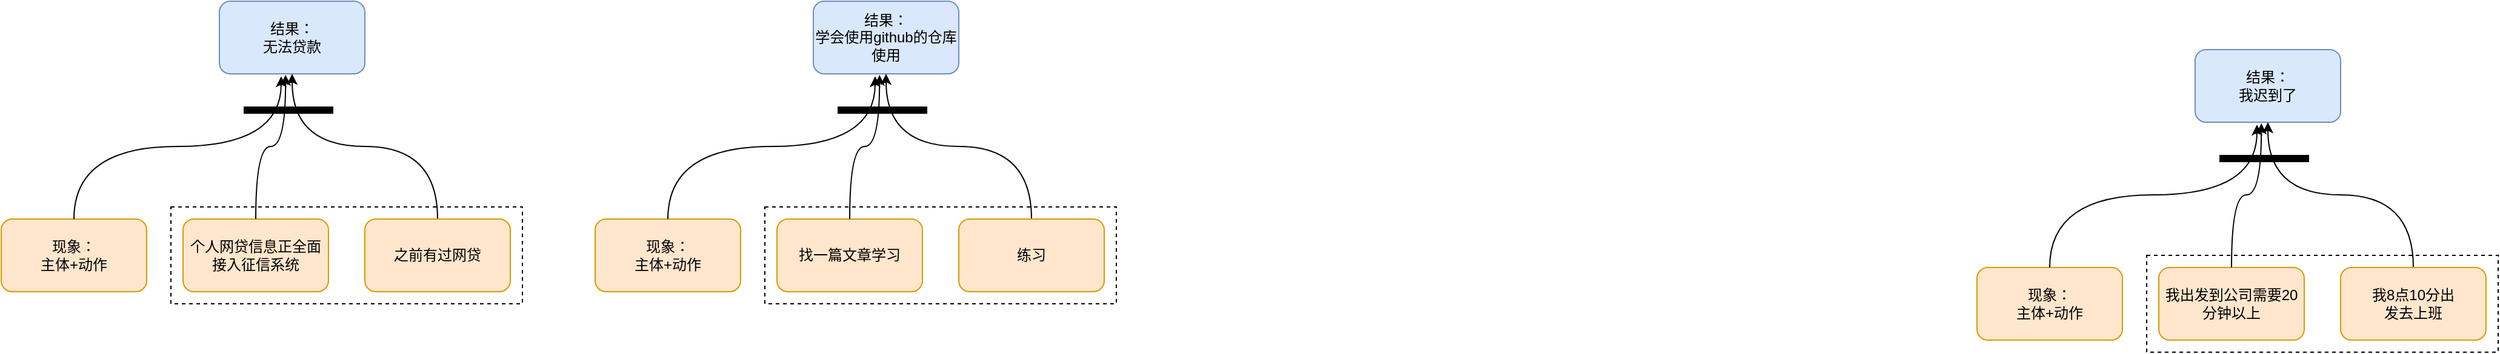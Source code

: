 <mxfile version="22.1.7" type="github">
  <diagram name="第 1 页" id="-YDZAZbOoPaihumaPKAI">
    <mxGraphModel dx="3437" dy="468" grid="1" gridSize="10" guides="1" tooltips="1" connect="1" arrows="1" fold="1" page="1" pageScale="1" pageWidth="827" pageHeight="1169" math="0" shadow="0">
      <root>
        <mxCell id="0" />
        <mxCell id="1" parent="0" />
        <mxCell id="W8f5LiiMpVAF6FN5ByhR-10" value="" style="rounded=0;whiteSpace=wrap;html=1;dashed=1;fillColor=none;" vertex="1" parent="1">
          <mxGeometry x="-1520" y="230" width="290" height="80" as="geometry" />
        </mxCell>
        <mxCell id="u0APZQ-0mrMtIYkuVcgC-2" value="&lt;div&gt;结果：&lt;/div&gt;&lt;div&gt;我迟到了&lt;br&gt;&lt;/div&gt;" style="rounded=1;whiteSpace=wrap;html=1;fillColor=#dae8fc;strokeColor=#6c8ebf;" parent="1" vertex="1">
          <mxGeometry x="150" y="100" width="120" height="60" as="geometry" />
        </mxCell>
        <mxCell id="u0APZQ-0mrMtIYkuVcgC-3" value="&lt;div&gt;现象：&lt;/div&gt;&lt;div&gt;主体+动作&lt;br&gt;&lt;/div&gt;" style="rounded=1;whiteSpace=wrap;html=1;fillColor=#ffe6cc;strokeColor=#d79b00;" parent="1" vertex="1">
          <mxGeometry x="-30" y="280" width="120" height="60" as="geometry" />
        </mxCell>
        <mxCell id="u0APZQ-0mrMtIYkuVcgC-6" style="edgeStyle=orthogonalEdgeStyle;rounded=0;orthogonalLoop=1;jettySize=auto;html=1;entryX=0.5;entryY=1;entryDx=0;entryDy=0;curved=1;" parent="1" source="u0APZQ-0mrMtIYkuVcgC-4" target="u0APZQ-0mrMtIYkuVcgC-2" edge="1">
          <mxGeometry relative="1" as="geometry">
            <mxPoint x="200" y="170" as="targetPoint" />
          </mxGeometry>
        </mxCell>
        <mxCell id="u0APZQ-0mrMtIYkuVcgC-4" value="&lt;div&gt;我8点10分出&lt;/div&gt;&lt;div&gt;发去上班&lt;/div&gt;" style="rounded=1;whiteSpace=wrap;html=1;fillColor=#ffe6cc;strokeColor=#d79b00;" parent="1" vertex="1">
          <mxGeometry x="270" y="280" width="120" height="60" as="geometry" />
        </mxCell>
        <mxCell id="u0APZQ-0mrMtIYkuVcgC-5" style="edgeStyle=orthogonalEdgeStyle;rounded=0;orthogonalLoop=1;jettySize=auto;html=1;entryX=0.425;entryY=1.033;entryDx=0;entryDy=0;entryPerimeter=0;curved=1;exitX=0.5;exitY=0;exitDx=0;exitDy=0;" parent="1" source="u0APZQ-0mrMtIYkuVcgC-3" target="u0APZQ-0mrMtIYkuVcgC-2" edge="1">
          <mxGeometry relative="1" as="geometry" />
        </mxCell>
        <mxCell id="u0APZQ-0mrMtIYkuVcgC-7" value="" style="endArrow=none;html=1;rounded=0;strokeWidth=6;" parent="1" edge="1">
          <mxGeometry width="50" height="50" relative="1" as="geometry">
            <mxPoint x="170" y="190" as="sourcePoint" />
            <mxPoint x="244" y="190" as="targetPoint" />
          </mxGeometry>
        </mxCell>
        <mxCell id="u0APZQ-0mrMtIYkuVcgC-8" value="我出发到公司需要20分钟以上" style="rounded=1;whiteSpace=wrap;html=1;fillColor=#ffe6cc;strokeColor=#d79b00;" parent="1" vertex="1">
          <mxGeometry x="120" y="280" width="120" height="60" as="geometry" />
        </mxCell>
        <mxCell id="u0APZQ-0mrMtIYkuVcgC-9" style="edgeStyle=orthogonalEdgeStyle;rounded=0;orthogonalLoop=1;jettySize=auto;html=1;entryX=0.455;entryY=1.014;entryDx=0;entryDy=0;entryPerimeter=0;curved=1;" parent="1" source="u0APZQ-0mrMtIYkuVcgC-8" target="u0APZQ-0mrMtIYkuVcgC-2" edge="1">
          <mxGeometry relative="1" as="geometry" />
        </mxCell>
        <mxCell id="u0APZQ-0mrMtIYkuVcgC-10" value="" style="rounded=0;whiteSpace=wrap;html=1;dashed=1;fillColor=none;" parent="1" vertex="1">
          <mxGeometry x="110" y="270" width="290" height="80" as="geometry" />
        </mxCell>
        <mxCell id="W8f5LiiMpVAF6FN5ByhR-2" value="&lt;div&gt;结果：&lt;/div&gt;&lt;div&gt;无法贷款&lt;br&gt;&lt;/div&gt;" style="rounded=1;whiteSpace=wrap;html=1;fillColor=#dae8fc;strokeColor=#6c8ebf;" vertex="1" parent="1">
          <mxGeometry x="-1480" y="60" width="120" height="60" as="geometry" />
        </mxCell>
        <mxCell id="W8f5LiiMpVAF6FN5ByhR-3" value="&lt;div&gt;现象：&lt;/div&gt;&lt;div&gt;主体+动作&lt;br&gt;&lt;/div&gt;" style="rounded=1;whiteSpace=wrap;html=1;fillColor=#ffe6cc;strokeColor=#d79b00;" vertex="1" parent="1">
          <mxGeometry x="-1660" y="240" width="120" height="60" as="geometry" />
        </mxCell>
        <mxCell id="W8f5LiiMpVAF6FN5ByhR-4" style="edgeStyle=orthogonalEdgeStyle;rounded=0;orthogonalLoop=1;jettySize=auto;html=1;entryX=0.5;entryY=1;entryDx=0;entryDy=0;curved=1;" edge="1" parent="1" source="W8f5LiiMpVAF6FN5ByhR-5" target="W8f5LiiMpVAF6FN5ByhR-2">
          <mxGeometry relative="1" as="geometry">
            <mxPoint x="-1430" y="130" as="targetPoint" />
          </mxGeometry>
        </mxCell>
        <mxCell id="W8f5LiiMpVAF6FN5ByhR-5" value="之前有过网贷" style="rounded=1;whiteSpace=wrap;html=1;fillColor=#ffe6cc;strokeColor=#d79b00;" vertex="1" parent="1">
          <mxGeometry x="-1360" y="240" width="120" height="60" as="geometry" />
        </mxCell>
        <mxCell id="W8f5LiiMpVAF6FN5ByhR-6" style="edgeStyle=orthogonalEdgeStyle;rounded=0;orthogonalLoop=1;jettySize=auto;html=1;entryX=0.425;entryY=1.033;entryDx=0;entryDy=0;entryPerimeter=0;curved=1;exitX=0.5;exitY=0;exitDx=0;exitDy=0;" edge="1" parent="1" source="W8f5LiiMpVAF6FN5ByhR-3" target="W8f5LiiMpVAF6FN5ByhR-2">
          <mxGeometry relative="1" as="geometry" />
        </mxCell>
        <mxCell id="W8f5LiiMpVAF6FN5ByhR-7" value="" style="endArrow=none;html=1;rounded=0;strokeWidth=6;" edge="1" parent="1">
          <mxGeometry width="50" height="50" relative="1" as="geometry">
            <mxPoint x="-1460" y="150" as="sourcePoint" />
            <mxPoint x="-1386" y="150" as="targetPoint" />
          </mxGeometry>
        </mxCell>
        <mxCell id="W8f5LiiMpVAF6FN5ByhR-8" value="个人网贷信息正全面接入征信系统" style="rounded=1;whiteSpace=wrap;html=1;fillColor=#ffe6cc;strokeColor=#d79b00;" vertex="1" parent="1">
          <mxGeometry x="-1510" y="240" width="120" height="60" as="geometry" />
        </mxCell>
        <mxCell id="W8f5LiiMpVAF6FN5ByhR-9" style="edgeStyle=orthogonalEdgeStyle;rounded=0;orthogonalLoop=1;jettySize=auto;html=1;entryX=0.455;entryY=1.014;entryDx=0;entryDy=0;entryPerimeter=0;curved=1;" edge="1" parent="1" source="W8f5LiiMpVAF6FN5ByhR-8" target="W8f5LiiMpVAF6FN5ByhR-2">
          <mxGeometry relative="1" as="geometry" />
        </mxCell>
        <mxCell id="W8f5LiiMpVAF6FN5ByhR-11" value="" style="rounded=0;whiteSpace=wrap;html=1;dashed=1;fillColor=none;" vertex="1" parent="1">
          <mxGeometry x="-1030" y="230" width="290" height="80" as="geometry" />
        </mxCell>
        <mxCell id="W8f5LiiMpVAF6FN5ByhR-12" value="&lt;div&gt;结果：&lt;/div&gt;&lt;div&gt;学会使用github的仓库使用&lt;br&gt;&lt;/div&gt;" style="rounded=1;whiteSpace=wrap;html=1;fillColor=#dae8fc;strokeColor=#6c8ebf;" vertex="1" parent="1">
          <mxGeometry x="-990" y="60" width="120" height="60" as="geometry" />
        </mxCell>
        <mxCell id="W8f5LiiMpVAF6FN5ByhR-13" value="&lt;div&gt;现象：&lt;/div&gt;&lt;div&gt;主体+动作&lt;br&gt;&lt;/div&gt;" style="rounded=1;whiteSpace=wrap;html=1;fillColor=#ffe6cc;strokeColor=#d79b00;" vertex="1" parent="1">
          <mxGeometry x="-1170" y="240" width="120" height="60" as="geometry" />
        </mxCell>
        <mxCell id="W8f5LiiMpVAF6FN5ByhR-14" style="edgeStyle=orthogonalEdgeStyle;rounded=0;orthogonalLoop=1;jettySize=auto;html=1;entryX=0.5;entryY=1;entryDx=0;entryDy=0;curved=1;" edge="1" parent="1" source="W8f5LiiMpVAF6FN5ByhR-15" target="W8f5LiiMpVAF6FN5ByhR-12">
          <mxGeometry relative="1" as="geometry">
            <mxPoint x="-940" y="130" as="targetPoint" />
          </mxGeometry>
        </mxCell>
        <mxCell id="W8f5LiiMpVAF6FN5ByhR-15" value="练习" style="rounded=1;whiteSpace=wrap;html=1;fillColor=#ffe6cc;strokeColor=#d79b00;" vertex="1" parent="1">
          <mxGeometry x="-870" y="240" width="120" height="60" as="geometry" />
        </mxCell>
        <mxCell id="W8f5LiiMpVAF6FN5ByhR-16" style="edgeStyle=orthogonalEdgeStyle;rounded=0;orthogonalLoop=1;jettySize=auto;html=1;entryX=0.425;entryY=1.033;entryDx=0;entryDy=0;entryPerimeter=0;curved=1;exitX=0.5;exitY=0;exitDx=0;exitDy=0;" edge="1" parent="1" source="W8f5LiiMpVAF6FN5ByhR-13" target="W8f5LiiMpVAF6FN5ByhR-12">
          <mxGeometry relative="1" as="geometry" />
        </mxCell>
        <mxCell id="W8f5LiiMpVAF6FN5ByhR-17" value="" style="endArrow=none;html=1;rounded=0;strokeWidth=6;" edge="1" parent="1">
          <mxGeometry width="50" height="50" relative="1" as="geometry">
            <mxPoint x="-970" y="150" as="sourcePoint" />
            <mxPoint x="-896" y="150" as="targetPoint" />
          </mxGeometry>
        </mxCell>
        <mxCell id="W8f5LiiMpVAF6FN5ByhR-18" value="找一篇文章学习" style="rounded=1;whiteSpace=wrap;html=1;fillColor=#ffe6cc;strokeColor=#d79b00;" vertex="1" parent="1">
          <mxGeometry x="-1020" y="240" width="120" height="60" as="geometry" />
        </mxCell>
        <mxCell id="W8f5LiiMpVAF6FN5ByhR-19" style="edgeStyle=orthogonalEdgeStyle;rounded=0;orthogonalLoop=1;jettySize=auto;html=1;entryX=0.455;entryY=1.014;entryDx=0;entryDy=0;entryPerimeter=0;curved=1;" edge="1" parent="1" source="W8f5LiiMpVAF6FN5ByhR-18" target="W8f5LiiMpVAF6FN5ByhR-12">
          <mxGeometry relative="1" as="geometry" />
        </mxCell>
      </root>
    </mxGraphModel>
  </diagram>
</mxfile>
